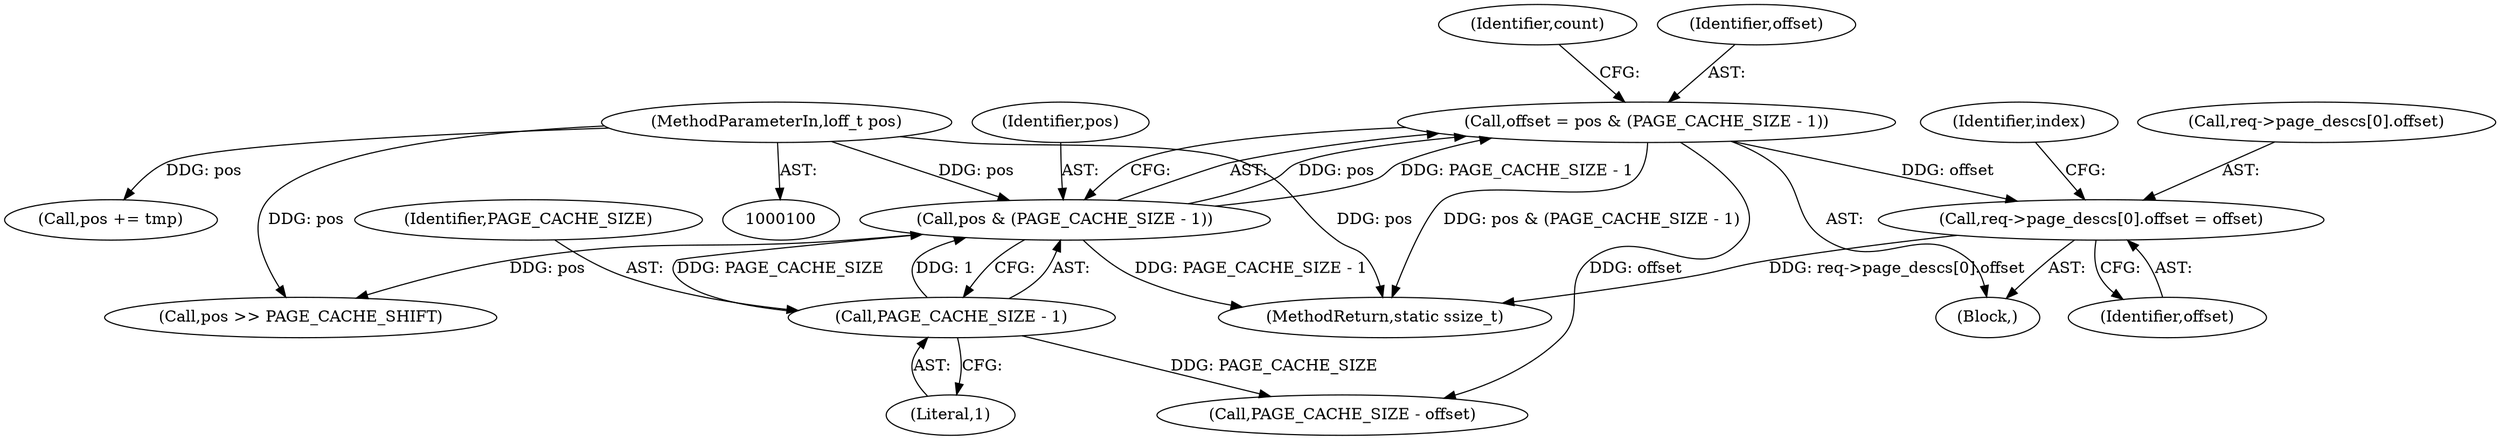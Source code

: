 digraph "0_linux_3ca8138f014a913f98e6ef40e939868e1e9ea876@array" {
"1000133" [label="(Call,req->page_descs[0].offset = offset)"];
"1000114" [label="(Call,offset = pos & (PAGE_CACHE_SIZE - 1))"];
"1000116" [label="(Call,pos & (PAGE_CACHE_SIZE - 1))"];
"1000104" [label="(MethodParameterIn,loff_t pos)"];
"1000118" [label="(Call,PAGE_CACHE_SIZE - 1)"];
"1000104" [label="(MethodParameterIn,loff_t pos)"];
"1000304" [label="(MethodReturn,static ssize_t)"];
"1000118" [label="(Call,PAGE_CACHE_SIZE - 1)"];
"1000141" [label="(Identifier,offset)"];
"1000114" [label="(Call,offset = pos & (PAGE_CACHE_SIZE - 1))"];
"1000105" [label="(Block,)"];
"1000117" [label="(Identifier,pos)"];
"1000149" [label="(Call,pos >> PAGE_CACHE_SHIFT)"];
"1000258" [label="(Call,pos += tmp)"];
"1000120" [label="(Literal,1)"];
"1000119" [label="(Identifier,PAGE_CACHE_SIZE)"];
"1000123" [label="(Identifier,count)"];
"1000157" [label="(Call,PAGE_CACHE_SIZE - offset)"];
"1000148" [label="(Identifier,index)"];
"1000116" [label="(Call,pos & (PAGE_CACHE_SIZE - 1))"];
"1000133" [label="(Call,req->page_descs[0].offset = offset)"];
"1000134" [label="(Call,req->page_descs[0].offset)"];
"1000115" [label="(Identifier,offset)"];
"1000133" -> "1000105"  [label="AST: "];
"1000133" -> "1000141"  [label="CFG: "];
"1000134" -> "1000133"  [label="AST: "];
"1000141" -> "1000133"  [label="AST: "];
"1000148" -> "1000133"  [label="CFG: "];
"1000133" -> "1000304"  [label="DDG: req->page_descs[0].offset"];
"1000114" -> "1000133"  [label="DDG: offset"];
"1000114" -> "1000105"  [label="AST: "];
"1000114" -> "1000116"  [label="CFG: "];
"1000115" -> "1000114"  [label="AST: "];
"1000116" -> "1000114"  [label="AST: "];
"1000123" -> "1000114"  [label="CFG: "];
"1000114" -> "1000304"  [label="DDG: pos & (PAGE_CACHE_SIZE - 1)"];
"1000116" -> "1000114"  [label="DDG: pos"];
"1000116" -> "1000114"  [label="DDG: PAGE_CACHE_SIZE - 1"];
"1000114" -> "1000157"  [label="DDG: offset"];
"1000116" -> "1000118"  [label="CFG: "];
"1000117" -> "1000116"  [label="AST: "];
"1000118" -> "1000116"  [label="AST: "];
"1000116" -> "1000304"  [label="DDG: PAGE_CACHE_SIZE - 1"];
"1000104" -> "1000116"  [label="DDG: pos"];
"1000118" -> "1000116"  [label="DDG: PAGE_CACHE_SIZE"];
"1000118" -> "1000116"  [label="DDG: 1"];
"1000116" -> "1000149"  [label="DDG: pos"];
"1000104" -> "1000100"  [label="AST: "];
"1000104" -> "1000304"  [label="DDG: pos"];
"1000104" -> "1000149"  [label="DDG: pos"];
"1000104" -> "1000258"  [label="DDG: pos"];
"1000118" -> "1000120"  [label="CFG: "];
"1000119" -> "1000118"  [label="AST: "];
"1000120" -> "1000118"  [label="AST: "];
"1000118" -> "1000157"  [label="DDG: PAGE_CACHE_SIZE"];
}
